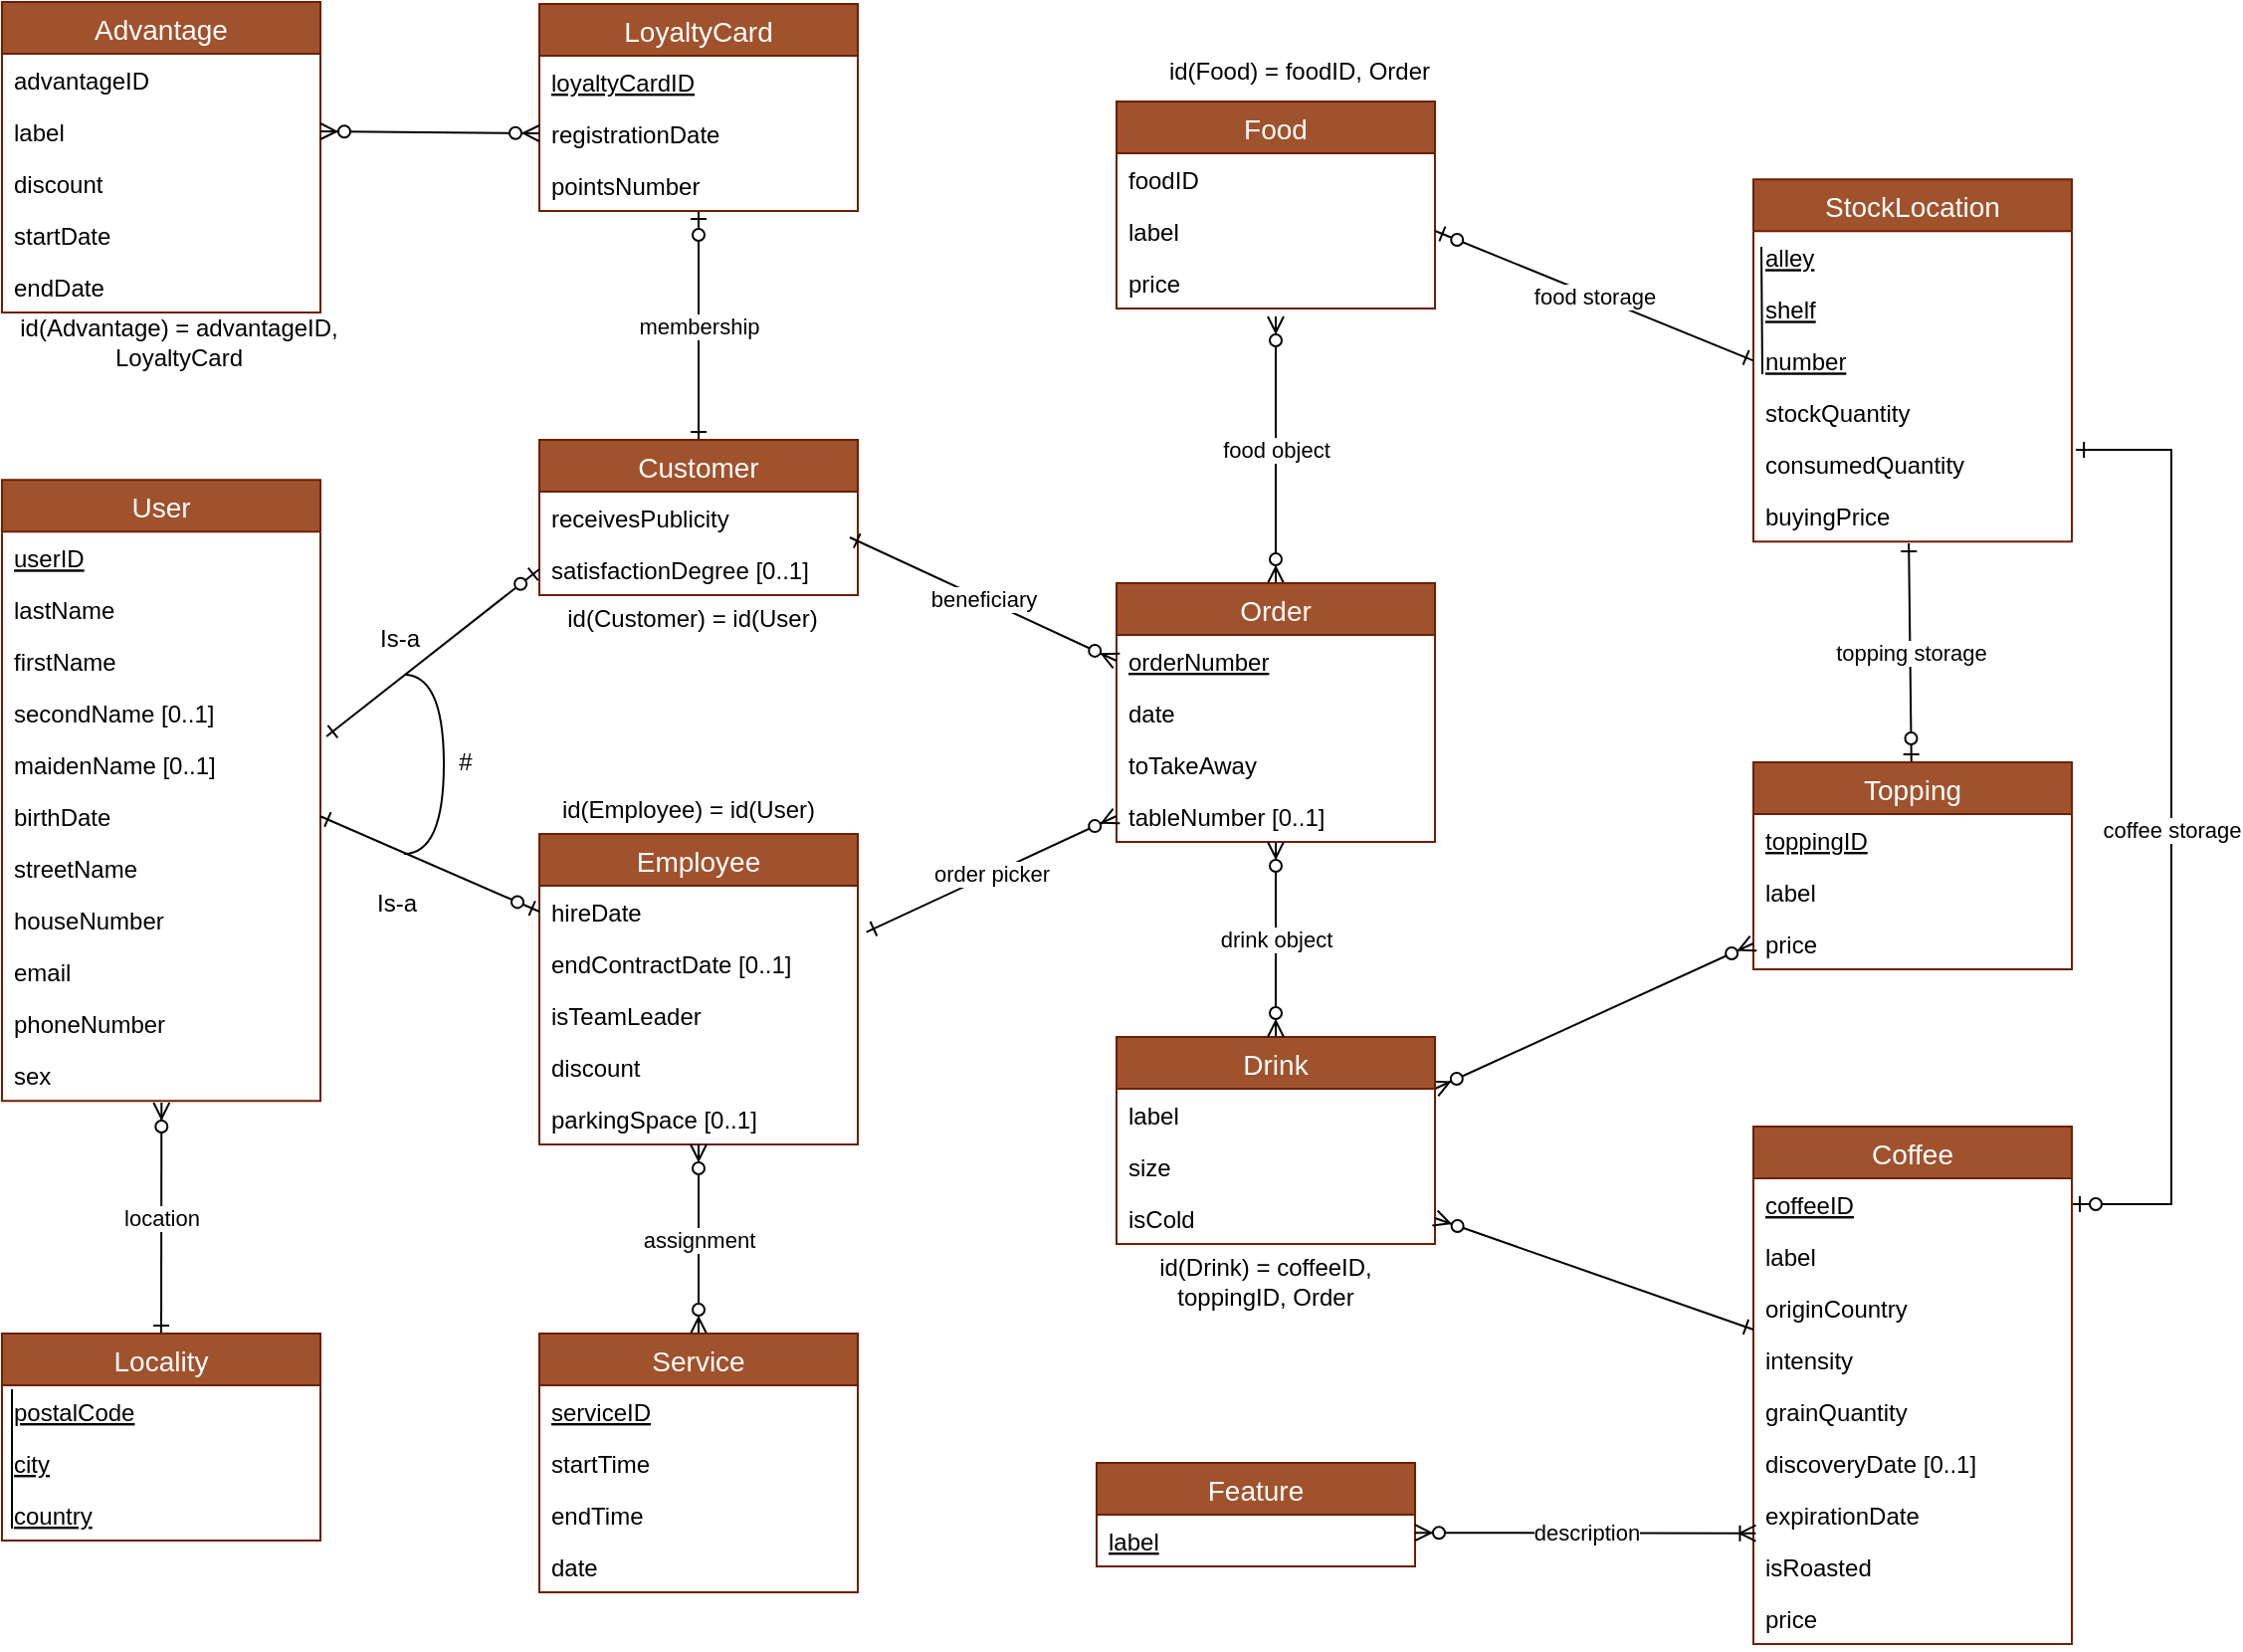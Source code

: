 <mxfile version="10.7.5" type="device"><diagram id="cqoaS8sN4eT0FMGVCEkI" name="Page-1"><mxGraphModel dx="2221" dy="824" grid="1" gridSize="10" guides="1" tooltips="1" connect="1" arrows="1" fold="1" page="1" pageScale="1" pageWidth="827" pageHeight="1169" math="0" shadow="0"><root><mxCell id="0"/><mxCell id="1" parent="0"/><mxCell id="b42VyX7tmaj3Mh8iOSEo-113" value="food object" style="edgeStyle=none;rounded=0;orthogonalLoop=1;jettySize=auto;html=1;startArrow=ERzeroToMany;startFill=1;endArrow=ERzeroToMany;endFill=1;" parent="1" edge="1"><mxGeometry relative="1" as="geometry"><mxPoint x="-160" y="412" as="sourcePoint"/><mxPoint x="-160" y="278" as="targetPoint"/></mxGeometry></mxCell><mxCell id="b42VyX7tmaj3Mh8iOSEo-1" value="Order" style="swimlane;fontStyle=0;childLayout=stackLayout;horizontal=1;startSize=26;fillColor=#a0522d;horizontalStack=0;resizeParent=1;resizeParentMax=0;resizeLast=0;collapsible=1;marginBottom=0;swimlaneFillColor=#ffffff;align=center;fontSize=14;strokeColor=#6D1F00;fontColor=#ffffff;" parent="1" vertex="1"><mxGeometry x="-240" y="412" width="160" height="130" as="geometry"/></mxCell><mxCell id="b42VyX7tmaj3Mh8iOSEo-2" value="orderNumber" style="text;strokeColor=none;fillColor=none;spacingLeft=4;spacingRight=4;overflow=hidden;rotatable=0;points=[[0,0.5],[1,0.5]];portConstraint=eastwest;fontSize=12;fontStyle=4" parent="b42VyX7tmaj3Mh8iOSEo-1" vertex="1"><mxGeometry y="26" width="160" height="26" as="geometry"/></mxCell><mxCell id="b42VyX7tmaj3Mh8iOSEo-3" value="date" style="text;strokeColor=none;fillColor=none;spacingLeft=4;spacingRight=4;overflow=hidden;rotatable=0;points=[[0,0.5],[1,0.5]];portConstraint=eastwest;fontSize=12;" parent="b42VyX7tmaj3Mh8iOSEo-1" vertex="1"><mxGeometry y="52" width="160" height="26" as="geometry"/></mxCell><mxCell id="b42VyX7tmaj3Mh8iOSEo-4" value="toTakeAway" style="text;strokeColor=none;fillColor=none;spacingLeft=4;spacingRight=4;overflow=hidden;rotatable=0;points=[[0,0.5],[1,0.5]];portConstraint=eastwest;fontSize=12;" parent="b42VyX7tmaj3Mh8iOSEo-1" vertex="1"><mxGeometry y="78" width="160" height="26" as="geometry"/></mxCell><mxCell id="b42VyX7tmaj3Mh8iOSEo-5" value="tableNumber [0..1]" style="text;strokeColor=none;fillColor=none;spacingLeft=4;spacingRight=4;overflow=hidden;rotatable=0;points=[[0,0.5],[1,0.5]];portConstraint=eastwest;fontSize=12;" parent="b42VyX7tmaj3Mh8iOSEo-1" vertex="1"><mxGeometry y="104" width="160" height="26" as="geometry"/></mxCell><mxCell id="b42VyX7tmaj3Mh8iOSEo-6" value="Food" style="swimlane;fontStyle=0;childLayout=stackLayout;horizontal=1;startSize=26;fillColor=#a0522d;horizontalStack=0;resizeParent=1;resizeParentMax=0;resizeLast=0;collapsible=1;marginBottom=0;swimlaneFillColor=#ffffff;align=center;fontSize=14;strokeColor=#6D1F00;fontColor=#ffffff;" parent="1" vertex="1"><mxGeometry x="-240" y="170" width="160" height="104" as="geometry"/></mxCell><mxCell id="b42VyX7tmaj3Mh8iOSEo-7" value="foodID" style="text;strokeColor=none;fillColor=none;spacingLeft=4;spacingRight=4;overflow=hidden;rotatable=0;points=[[0,0.5],[1,0.5]];portConstraint=eastwest;fontSize=12;fontStyle=0" parent="b42VyX7tmaj3Mh8iOSEo-6" vertex="1"><mxGeometry y="26" width="160" height="26" as="geometry"/></mxCell><mxCell id="b42VyX7tmaj3Mh8iOSEo-8" value="label" style="text;strokeColor=none;fillColor=none;spacingLeft=4;spacingRight=4;overflow=hidden;rotatable=0;points=[[0,0.5],[1,0.5]];portConstraint=eastwest;fontSize=12;" parent="b42VyX7tmaj3Mh8iOSEo-6" vertex="1"><mxGeometry y="52" width="160" height="26" as="geometry"/></mxCell><mxCell id="b42VyX7tmaj3Mh8iOSEo-9" value="price" style="text;strokeColor=none;fillColor=none;spacingLeft=4;spacingRight=4;overflow=hidden;rotatable=0;points=[[0,0.5],[1,0.5]];portConstraint=eastwest;fontSize=12;" parent="b42VyX7tmaj3Mh8iOSEo-6" vertex="1"><mxGeometry y="78" width="160" height="26" as="geometry"/></mxCell><mxCell id="b42VyX7tmaj3Mh8iOSEo-120" value="topping storage" style="edgeStyle=none;rounded=0;orthogonalLoop=1;jettySize=auto;html=1;entryX=0.488;entryY=1.032;entryDx=0;entryDy=0;entryPerimeter=0;startArrow=ERzeroToOne;startFill=1;endArrow=ERone;endFill=0;" parent="1" source="b42VyX7tmaj3Mh8iOSEo-10" target="b42VyX7tmaj3Mh8iOSEo-40" edge="1"><mxGeometry relative="1" as="geometry"/></mxCell><mxCell id="b42VyX7tmaj3Mh8iOSEo-10" value="Topping" style="swimlane;fontStyle=0;childLayout=stackLayout;horizontal=1;startSize=26;fillColor=#a0522d;horizontalStack=0;resizeParent=1;resizeParentMax=0;resizeLast=0;collapsible=1;marginBottom=0;swimlaneFillColor=#ffffff;align=center;fontSize=14;strokeColor=#6D1F00;fontColor=#ffffff;" parent="1" vertex="1"><mxGeometry x="80" y="502" width="160" height="104" as="geometry"/></mxCell><mxCell id="b42VyX7tmaj3Mh8iOSEo-11" value="toppingID" style="text;strokeColor=none;fillColor=none;spacingLeft=4;spacingRight=4;overflow=hidden;rotatable=0;points=[[0,0.5],[1,0.5]];portConstraint=eastwest;fontSize=12;fontStyle=4" parent="b42VyX7tmaj3Mh8iOSEo-10" vertex="1"><mxGeometry y="26" width="160" height="26" as="geometry"/></mxCell><mxCell id="b42VyX7tmaj3Mh8iOSEo-12" value="label" style="text;strokeColor=none;fillColor=none;spacingLeft=4;spacingRight=4;overflow=hidden;rotatable=0;points=[[0,0.5],[1,0.5]];portConstraint=eastwest;fontSize=12;" parent="b42VyX7tmaj3Mh8iOSEo-10" vertex="1"><mxGeometry y="52" width="160" height="26" as="geometry"/></mxCell><mxCell id="b42VyX7tmaj3Mh8iOSEo-13" value="price" style="text;strokeColor=none;fillColor=none;spacingLeft=4;spacingRight=4;overflow=hidden;rotatable=0;points=[[0,0.5],[1,0.5]];portConstraint=eastwest;fontSize=12;" parent="b42VyX7tmaj3Mh8iOSEo-10" vertex="1"><mxGeometry y="78" width="160" height="26" as="geometry"/></mxCell><mxCell id="b42VyX7tmaj3Mh8iOSEo-116" style="edgeStyle=none;rounded=0;orthogonalLoop=1;jettySize=auto;html=1;exitX=1;exitY=0.25;exitDx=0;exitDy=0;entryX=0;entryY=0.5;entryDx=0;entryDy=0;startArrow=ERzeroToMany;startFill=1;endArrow=ERzeroToMany;endFill=1;" parent="1" source="b42VyX7tmaj3Mh8iOSEo-15" target="b42VyX7tmaj3Mh8iOSEo-13" edge="1"><mxGeometry relative="1" as="geometry"/></mxCell><mxCell id="b42VyX7tmaj3Mh8iOSEo-15" value="Drink" style="swimlane;fontStyle=0;childLayout=stackLayout;horizontal=1;startSize=26;fillColor=#a0522d;horizontalStack=0;resizeParent=1;resizeParentMax=0;resizeLast=0;collapsible=1;marginBottom=0;swimlaneFillColor=#ffffff;align=center;fontSize=14;strokeColor=#6D1F00;fontColor=#ffffff;" parent="1" vertex="1"><mxGeometry x="-240" y="640" width="160" height="104" as="geometry"/></mxCell><mxCell id="b42VyX7tmaj3Mh8iOSEo-16" value="label" style="text;strokeColor=none;fillColor=none;spacingLeft=4;spacingRight=4;overflow=hidden;rotatable=0;points=[[0,0.5],[1,0.5]];portConstraint=eastwest;fontSize=12;" parent="b42VyX7tmaj3Mh8iOSEo-15" vertex="1"><mxGeometry y="26" width="160" height="26" as="geometry"/></mxCell><mxCell id="b42VyX7tmaj3Mh8iOSEo-17" value="size" style="text;strokeColor=none;fillColor=none;spacingLeft=4;spacingRight=4;overflow=hidden;rotatable=0;points=[[0,0.5],[1,0.5]];portConstraint=eastwest;fontSize=12;" parent="b42VyX7tmaj3Mh8iOSEo-15" vertex="1"><mxGeometry y="52" width="160" height="26" as="geometry"/></mxCell><mxCell id="b42VyX7tmaj3Mh8iOSEo-18" value="isCold" style="text;strokeColor=none;fillColor=none;spacingLeft=4;spacingRight=4;overflow=hidden;rotatable=0;points=[[0,0.5],[1,0.5]];portConstraint=eastwest;fontSize=12;" parent="b42VyX7tmaj3Mh8iOSEo-15" vertex="1"><mxGeometry y="78" width="160" height="26" as="geometry"/></mxCell><mxCell id="b42VyX7tmaj3Mh8iOSEo-121" value="coffee storage" style="edgeStyle=orthogonalEdgeStyle;rounded=0;orthogonalLoop=1;jettySize=auto;html=1;exitX=1;exitY=0.5;exitDx=0;exitDy=0;entryX=1.013;entryY=0.224;entryDx=0;entryDy=0;entryPerimeter=0;startArrow=ERzeroToOne;startFill=1;endArrow=ERone;endFill=0;" parent="1" source="b42VyX7tmaj3Mh8iOSEo-20" target="b42VyX7tmaj3Mh8iOSEo-39" edge="1"><mxGeometry relative="1" as="geometry"><Array as="points"><mxPoint x="290" y="724"/><mxPoint x="290" y="345"/></Array></mxGeometry></mxCell><mxCell id="b42VyX7tmaj3Mh8iOSEo-19" value="Coffee" style="swimlane;fontStyle=0;childLayout=stackLayout;horizontal=1;startSize=26;fillColor=#a0522d;horizontalStack=0;resizeParent=1;resizeParentMax=0;resizeLast=0;collapsible=1;marginBottom=0;swimlaneFillColor=#ffffff;align=center;fontSize=14;strokeColor=#6D1F00;fontColor=#ffffff;" parent="1" vertex="1"><mxGeometry x="80" y="685" width="160" height="260" as="geometry"/></mxCell><mxCell id="b42VyX7tmaj3Mh8iOSEo-20" value="coffeeID" style="text;strokeColor=none;fillColor=none;spacingLeft=4;spacingRight=4;overflow=hidden;rotatable=0;points=[[0,0.5],[1,0.5]];portConstraint=eastwest;fontSize=12;fontStyle=4" parent="b42VyX7tmaj3Mh8iOSEo-19" vertex="1"><mxGeometry y="26" width="160" height="26" as="geometry"/></mxCell><mxCell id="b42VyX7tmaj3Mh8iOSEo-21" value="label" style="text;strokeColor=none;fillColor=none;spacingLeft=4;spacingRight=4;overflow=hidden;rotatable=0;points=[[0,0.5],[1,0.5]];portConstraint=eastwest;fontSize=12;" parent="b42VyX7tmaj3Mh8iOSEo-19" vertex="1"><mxGeometry y="52" width="160" height="26" as="geometry"/></mxCell><mxCell id="b42VyX7tmaj3Mh8iOSEo-25" value="originCountry" style="text;strokeColor=none;fillColor=none;spacingLeft=4;spacingRight=4;overflow=hidden;rotatable=0;points=[[0,0.5],[1,0.5]];portConstraint=eastwest;fontSize=12;" parent="b42VyX7tmaj3Mh8iOSEo-19" vertex="1"><mxGeometry y="78" width="160" height="26" as="geometry"/></mxCell><mxCell id="b42VyX7tmaj3Mh8iOSEo-26" value="intensity" style="text;strokeColor=none;fillColor=none;spacingLeft=4;spacingRight=4;overflow=hidden;rotatable=0;points=[[0,0.5],[1,0.5]];portConstraint=eastwest;fontSize=12;" parent="b42VyX7tmaj3Mh8iOSEo-19" vertex="1"><mxGeometry y="104" width="160" height="26" as="geometry"/></mxCell><mxCell id="b42VyX7tmaj3Mh8iOSEo-27" value="grainQuantity" style="text;strokeColor=none;fillColor=none;spacingLeft=4;spacingRight=4;overflow=hidden;rotatable=0;points=[[0,0.5],[1,0.5]];portConstraint=eastwest;fontSize=12;" parent="b42VyX7tmaj3Mh8iOSEo-19" vertex="1"><mxGeometry y="130" width="160" height="26" as="geometry"/></mxCell><mxCell id="b42VyX7tmaj3Mh8iOSEo-28" value="discoveryDate [0..1]" style="text;strokeColor=none;fillColor=none;spacingLeft=4;spacingRight=4;overflow=hidden;rotatable=0;points=[[0,0.5],[1,0.5]];portConstraint=eastwest;fontSize=12;" parent="b42VyX7tmaj3Mh8iOSEo-19" vertex="1"><mxGeometry y="156" width="160" height="26" as="geometry"/></mxCell><mxCell id="b42VyX7tmaj3Mh8iOSEo-22" value="expirationDate" style="text;strokeColor=none;fillColor=none;spacingLeft=4;spacingRight=4;overflow=hidden;rotatable=0;points=[[0,0.5],[1,0.5]];portConstraint=eastwest;fontSize=12;" parent="b42VyX7tmaj3Mh8iOSEo-19" vertex="1"><mxGeometry y="182" width="160" height="26" as="geometry"/></mxCell><mxCell id="PVj7CXFWDgtnvnjCq2mk-2" value="isRoasted" style="text;strokeColor=none;fillColor=none;spacingLeft=4;spacingRight=4;overflow=hidden;rotatable=0;points=[[0,0.5],[1,0.5]];portConstraint=eastwest;fontSize=12;" vertex="1" parent="b42VyX7tmaj3Mh8iOSEo-19"><mxGeometry y="208" width="160" height="26" as="geometry"/></mxCell><mxCell id="b42VyX7tmaj3Mh8iOSEo-29" value="price" style="text;strokeColor=none;fillColor=none;spacingLeft=4;spacingRight=4;overflow=hidden;rotatable=0;points=[[0,0.5],[1,0.5]];portConstraint=eastwest;fontSize=12;" parent="b42VyX7tmaj3Mh8iOSEo-19" vertex="1"><mxGeometry y="234" width="160" height="26" as="geometry"/></mxCell><mxCell id="b42VyX7tmaj3Mh8iOSEo-30" value="Feature" style="swimlane;fontStyle=0;childLayout=stackLayout;horizontal=1;startSize=26;fillColor=#a0522d;horizontalStack=0;resizeParent=1;resizeParentMax=0;resizeLast=0;collapsible=1;marginBottom=0;swimlaneFillColor=#ffffff;align=center;fontSize=14;strokeColor=#6D1F00;fontColor=#ffffff;" parent="1" vertex="1"><mxGeometry x="-250" y="854" width="160" height="52" as="geometry"/></mxCell><mxCell id="b42VyX7tmaj3Mh8iOSEo-31" value="label" style="text;strokeColor=none;fillColor=none;spacingLeft=4;spacingRight=4;overflow=hidden;rotatable=0;points=[[0,0.5],[1,0.5]];portConstraint=eastwest;fontSize=12;fontStyle=4" parent="b42VyX7tmaj3Mh8iOSEo-30" vertex="1"><mxGeometry y="26" width="160" height="26" as="geometry"/></mxCell><mxCell id="b42VyX7tmaj3Mh8iOSEo-34" value="StockLocation" style="swimlane;fontStyle=0;childLayout=stackLayout;horizontal=1;startSize=26;fillColor=#a0522d;horizontalStack=0;resizeParent=1;resizeParentMax=0;resizeLast=0;collapsible=1;marginBottom=0;swimlaneFillColor=#ffffff;align=center;fontSize=14;strokeColor=#6D1F00;fontColor=#ffffff;" parent="1" vertex="1"><mxGeometry x="80" y="209.167" width="160" height="182" as="geometry"/></mxCell><mxCell id="b42VyX7tmaj3Mh8iOSEo-35" value="alley" style="text;strokeColor=none;fillColor=none;spacingLeft=4;spacingRight=4;overflow=hidden;rotatable=0;points=[[0,0.5],[1,0.5]];portConstraint=eastwest;fontSize=12;fontStyle=4" parent="b42VyX7tmaj3Mh8iOSEo-34" vertex="1"><mxGeometry y="26" width="160" height="26" as="geometry"/></mxCell><mxCell id="b42VyX7tmaj3Mh8iOSEo-36" value="shelf" style="text;strokeColor=none;fillColor=none;spacingLeft=4;spacingRight=4;overflow=hidden;rotatable=0;points=[[0,0.5],[1,0.5]];portConstraint=eastwest;fontSize=12;fontStyle=4" parent="b42VyX7tmaj3Mh8iOSEo-34" vertex="1"><mxGeometry y="52" width="160" height="26" as="geometry"/></mxCell><mxCell id="b42VyX7tmaj3Mh8iOSEo-37" value="number" style="text;strokeColor=none;fillColor=none;spacingLeft=4;spacingRight=4;overflow=hidden;rotatable=0;points=[[0,0.5],[1,0.5]];portConstraint=eastwest;fontSize=12;fontStyle=4" parent="b42VyX7tmaj3Mh8iOSEo-34" vertex="1"><mxGeometry y="78" width="160" height="26" as="geometry"/></mxCell><mxCell id="b42VyX7tmaj3Mh8iOSEo-38" value="stockQuantity" style="text;strokeColor=none;fillColor=none;spacingLeft=4;spacingRight=4;overflow=hidden;rotatable=0;points=[[0,0.5],[1,0.5]];portConstraint=eastwest;fontSize=12;" parent="b42VyX7tmaj3Mh8iOSEo-34" vertex="1"><mxGeometry y="104" width="160" height="26" as="geometry"/></mxCell><mxCell id="b42VyX7tmaj3Mh8iOSEo-39" value="consumedQuantity" style="text;strokeColor=none;fillColor=none;spacingLeft=4;spacingRight=4;overflow=hidden;rotatable=0;points=[[0,0.5],[1,0.5]];portConstraint=eastwest;fontSize=12;" parent="b42VyX7tmaj3Mh8iOSEo-34" vertex="1"><mxGeometry y="130" width="160" height="26" as="geometry"/></mxCell><mxCell id="b42VyX7tmaj3Mh8iOSEo-40" value="buyingPrice" style="text;strokeColor=none;fillColor=none;spacingLeft=4;spacingRight=4;overflow=hidden;rotatable=0;points=[[0,0.5],[1,0.5]];portConstraint=eastwest;fontSize=12;" parent="b42VyX7tmaj3Mh8iOSEo-34" vertex="1"><mxGeometry y="156" width="160" height="26" as="geometry"/></mxCell><mxCell id="b42VyX7tmaj3Mh8iOSEo-44" value="id(Drink) = coffeeID, toppingID, Order" style="text;html=1;strokeColor=none;fillColor=none;align=center;verticalAlign=middle;whiteSpace=wrap;rounded=0;" parent="1" vertex="1"><mxGeometry x="-240" y="753" width="150" height="20" as="geometry"/></mxCell><mxCell id="b42VyX7tmaj3Mh8iOSEo-45" value="id(Food) = foodID, Order" style="text;html=1;strokeColor=none;fillColor=none;align=center;verticalAlign=middle;whiteSpace=wrap;rounded=0;" parent="1" vertex="1"><mxGeometry x="-243" y="145" width="190" height="20" as="geometry"/></mxCell><mxCell id="b42VyX7tmaj3Mh8iOSEo-55" value="User" style="swimlane;fontStyle=0;childLayout=stackLayout;horizontal=1;startSize=26;fillColor=#a0522d;horizontalStack=0;resizeParent=1;resizeParentMax=0;resizeLast=0;collapsible=1;marginBottom=0;swimlaneFillColor=#ffffff;align=center;fontSize=14;strokeColor=#6D1F00;fontColor=#ffffff;" parent="1" vertex="1"><mxGeometry x="-800" y="360.121" width="160" height="312" as="geometry"/></mxCell><mxCell id="b42VyX7tmaj3Mh8iOSEo-56" value="userID" style="text;strokeColor=none;fillColor=none;spacingLeft=4;spacingRight=4;overflow=hidden;rotatable=0;points=[[0,0.5],[1,0.5]];portConstraint=eastwest;fontSize=12;fontStyle=4" parent="b42VyX7tmaj3Mh8iOSEo-55" vertex="1"><mxGeometry y="26" width="160" height="26" as="geometry"/></mxCell><mxCell id="b42VyX7tmaj3Mh8iOSEo-57" value="lastName" style="text;strokeColor=none;fillColor=none;spacingLeft=4;spacingRight=4;overflow=hidden;rotatable=0;points=[[0,0.5],[1,0.5]];portConstraint=eastwest;fontSize=12;" parent="b42VyX7tmaj3Mh8iOSEo-55" vertex="1"><mxGeometry y="52" width="160" height="26" as="geometry"/></mxCell><mxCell id="b42VyX7tmaj3Mh8iOSEo-58" value="firstName" style="text;strokeColor=none;fillColor=none;spacingLeft=4;spacingRight=4;overflow=hidden;rotatable=0;points=[[0,0.5],[1,0.5]];portConstraint=eastwest;fontSize=12;" parent="b42VyX7tmaj3Mh8iOSEo-55" vertex="1"><mxGeometry y="78" width="160" height="26" as="geometry"/></mxCell><mxCell id="b42VyX7tmaj3Mh8iOSEo-59" value="secondName [0..1]" style="text;strokeColor=none;fillColor=none;spacingLeft=4;spacingRight=4;overflow=hidden;rotatable=0;points=[[0,0.5],[1,0.5]];portConstraint=eastwest;fontSize=12;" parent="b42VyX7tmaj3Mh8iOSEo-55" vertex="1"><mxGeometry y="104" width="160" height="26" as="geometry"/></mxCell><mxCell id="b42VyX7tmaj3Mh8iOSEo-67" value="maidenName [0..1]" style="text;strokeColor=none;fillColor=none;spacingLeft=4;spacingRight=4;overflow=hidden;rotatable=0;points=[[0,0.5],[1,0.5]];portConstraint=eastwest;fontSize=12;" parent="b42VyX7tmaj3Mh8iOSEo-55" vertex="1"><mxGeometry y="130" width="160" height="26" as="geometry"/></mxCell><mxCell id="b42VyX7tmaj3Mh8iOSEo-60" value="birthDate" style="text;strokeColor=none;fillColor=none;spacingLeft=4;spacingRight=4;overflow=hidden;rotatable=0;points=[[0,0.5],[1,0.5]];portConstraint=eastwest;fontSize=12;" parent="b42VyX7tmaj3Mh8iOSEo-55" vertex="1"><mxGeometry y="156" width="160" height="26" as="geometry"/></mxCell><mxCell id="b42VyX7tmaj3Mh8iOSEo-61" value="streetName" style="text;strokeColor=none;fillColor=none;spacingLeft=4;spacingRight=4;overflow=hidden;rotatable=0;points=[[0,0.5],[1,0.5]];portConstraint=eastwest;fontSize=12;" parent="b42VyX7tmaj3Mh8iOSEo-55" vertex="1"><mxGeometry y="182" width="160" height="26" as="geometry"/></mxCell><mxCell id="b42VyX7tmaj3Mh8iOSEo-62" value="houseNumber" style="text;strokeColor=none;fillColor=none;spacingLeft=4;spacingRight=4;overflow=hidden;rotatable=0;points=[[0,0.5],[1,0.5]];portConstraint=eastwest;fontSize=12;" parent="b42VyX7tmaj3Mh8iOSEo-55" vertex="1"><mxGeometry y="208" width="160" height="26" as="geometry"/></mxCell><mxCell id="b42VyX7tmaj3Mh8iOSEo-63" value="email" style="text;strokeColor=none;fillColor=none;spacingLeft=4;spacingRight=4;overflow=hidden;rotatable=0;points=[[0,0.5],[1,0.5]];portConstraint=eastwest;fontSize=12;" parent="b42VyX7tmaj3Mh8iOSEo-55" vertex="1"><mxGeometry y="234" width="160" height="26" as="geometry"/></mxCell><mxCell id="b42VyX7tmaj3Mh8iOSEo-64" value="phoneNumber" style="text;strokeColor=none;fillColor=none;spacingLeft=4;spacingRight=4;overflow=hidden;rotatable=0;points=[[0,0.5],[1,0.5]];portConstraint=eastwest;fontSize=12;" parent="b42VyX7tmaj3Mh8iOSEo-55" vertex="1"><mxGeometry y="260" width="160" height="26" as="geometry"/></mxCell><mxCell id="b42VyX7tmaj3Mh8iOSEo-66" value="sex" style="text;strokeColor=none;fillColor=none;spacingLeft=4;spacingRight=4;overflow=hidden;rotatable=0;points=[[0,0.5],[1,0.5]];portConstraint=eastwest;fontSize=12;" parent="b42VyX7tmaj3Mh8iOSEo-55" vertex="1"><mxGeometry y="286" width="160" height="26" as="geometry"/></mxCell><mxCell id="b42VyX7tmaj3Mh8iOSEo-128" value="location" style="edgeStyle=none;rounded=0;orthogonalLoop=1;jettySize=auto;html=1;exitX=0.5;exitY=0;exitDx=0;exitDy=0;entryX=0.501;entryY=1.034;entryDx=0;entryDy=0;entryPerimeter=0;startArrow=ERone;startFill=0;endArrow=ERzeroToMany;endFill=1;" parent="1" source="b42VyX7tmaj3Mh8iOSEo-68" target="b42VyX7tmaj3Mh8iOSEo-66" edge="1"><mxGeometry relative="1" as="geometry"/></mxCell><mxCell id="b42VyX7tmaj3Mh8iOSEo-68" value="Locality" style="swimlane;fontStyle=0;childLayout=stackLayout;horizontal=1;startSize=26;fillColor=#a0522d;horizontalStack=0;resizeParent=1;resizeParentMax=0;resizeLast=0;collapsible=1;marginBottom=0;swimlaneFillColor=#ffffff;align=center;fontSize=14;strokeColor=#6D1F00;fontColor=#ffffff;" parent="1" vertex="1"><mxGeometry x="-800" y="789" width="160" height="104" as="geometry"/></mxCell><mxCell id="b42VyX7tmaj3Mh8iOSEo-69" value="postalCode" style="text;strokeColor=none;fillColor=none;spacingLeft=4;spacingRight=4;overflow=hidden;rotatable=0;points=[[0,0.5],[1,0.5]];portConstraint=eastwest;fontSize=12;fontStyle=4" parent="b42VyX7tmaj3Mh8iOSEo-68" vertex="1"><mxGeometry y="26" width="160" height="26" as="geometry"/></mxCell><mxCell id="b42VyX7tmaj3Mh8iOSEo-70" value="city" style="text;strokeColor=none;fillColor=none;spacingLeft=4;spacingRight=4;overflow=hidden;rotatable=0;points=[[0,0.5],[1,0.5]];portConstraint=eastwest;fontSize=12;fontStyle=4" parent="b42VyX7tmaj3Mh8iOSEo-68" vertex="1"><mxGeometry y="52" width="160" height="26" as="geometry"/></mxCell><mxCell id="b42VyX7tmaj3Mh8iOSEo-129" value="" style="endArrow=none;html=1;" parent="b42VyX7tmaj3Mh8iOSEo-68" edge="1"><mxGeometry width="50" height="50" relative="1" as="geometry"><mxPoint x="5" y="98" as="sourcePoint"/><mxPoint x="5" y="28" as="targetPoint"/></mxGeometry></mxCell><mxCell id="b42VyX7tmaj3Mh8iOSEo-71" value="country" style="text;strokeColor=none;fillColor=none;spacingLeft=4;spacingRight=4;overflow=hidden;rotatable=0;points=[[0,0.5],[1,0.5]];portConstraint=eastwest;fontSize=12;fontStyle=4" parent="b42VyX7tmaj3Mh8iOSEo-68" vertex="1"><mxGeometry y="78" width="160" height="26" as="geometry"/></mxCell><mxCell id="b42VyX7tmaj3Mh8iOSEo-125" value="membership" style="edgeStyle=none;rounded=0;orthogonalLoop=1;jettySize=auto;html=1;exitX=0.5;exitY=0;exitDx=0;exitDy=0;startArrow=ERone;startFill=0;endArrow=ERzeroToOne;endFill=1;" parent="1" source="b42VyX7tmaj3Mh8iOSEo-72" target="b42VyX7tmaj3Mh8iOSEo-90" edge="1"><mxGeometry relative="1" as="geometry"/></mxCell><mxCell id="b42VyX7tmaj3Mh8iOSEo-72" value="Customer" style="swimlane;fontStyle=0;childLayout=stackLayout;horizontal=1;startSize=26;fillColor=#a0522d;horizontalStack=0;resizeParent=1;resizeParentMax=0;resizeLast=0;collapsible=1;marginBottom=0;swimlaneFillColor=#ffffff;align=center;fontSize=14;strokeColor=#6D1F00;fontColor=#ffffff;" parent="1" vertex="1"><mxGeometry x="-530" y="340" width="160" height="78" as="geometry"/></mxCell><mxCell id="b42VyX7tmaj3Mh8iOSEo-73" value="receivesPublicity" style="text;strokeColor=none;fillColor=none;spacingLeft=4;spacingRight=4;overflow=hidden;rotatable=0;points=[[0,0.5],[1,0.5]];portConstraint=eastwest;fontSize=12;" parent="b42VyX7tmaj3Mh8iOSEo-72" vertex="1"><mxGeometry y="26" width="160" height="26" as="geometry"/></mxCell><mxCell id="b42VyX7tmaj3Mh8iOSEo-74" value="satisfactionDegree [0..1]" style="text;strokeColor=none;fillColor=none;spacingLeft=4;spacingRight=4;overflow=hidden;rotatable=0;points=[[0,0.5],[1,0.5]];portConstraint=eastwest;fontSize=12;" parent="b42VyX7tmaj3Mh8iOSEo-72" vertex="1"><mxGeometry y="52" width="160" height="26" as="geometry"/></mxCell><mxCell id="b42VyX7tmaj3Mh8iOSEo-76" value="Employee" style="swimlane;fontStyle=0;childLayout=stackLayout;horizontal=1;startSize=26;fillColor=#a0522d;horizontalStack=0;resizeParent=1;resizeParentMax=0;resizeLast=0;collapsible=1;marginBottom=0;swimlaneFillColor=#ffffff;align=center;fontSize=14;strokeColor=#6D1F00;fontColor=#ffffff;" parent="1" vertex="1"><mxGeometry x="-530" y="538" width="160" height="156" as="geometry"/></mxCell><mxCell id="b42VyX7tmaj3Mh8iOSEo-77" value="hireDate" style="text;strokeColor=none;fillColor=none;spacingLeft=4;spacingRight=4;overflow=hidden;rotatable=0;points=[[0,0.5],[1,0.5]];portConstraint=eastwest;fontSize=12;" parent="b42VyX7tmaj3Mh8iOSEo-76" vertex="1"><mxGeometry y="26" width="160" height="26" as="geometry"/></mxCell><mxCell id="b42VyX7tmaj3Mh8iOSEo-80" value="endContractDate [0..1]" style="text;strokeColor=none;fillColor=none;spacingLeft=4;spacingRight=4;overflow=hidden;rotatable=0;points=[[0,0.5],[1,0.5]];portConstraint=eastwest;fontSize=12;" parent="b42VyX7tmaj3Mh8iOSEo-76" vertex="1"><mxGeometry y="52" width="160" height="26" as="geometry"/></mxCell><mxCell id="b42VyX7tmaj3Mh8iOSEo-78" value="isTeamLeader" style="text;strokeColor=none;fillColor=none;spacingLeft=4;spacingRight=4;overflow=hidden;rotatable=0;points=[[0,0.5],[1,0.5]];portConstraint=eastwest;fontSize=12;" parent="b42VyX7tmaj3Mh8iOSEo-76" vertex="1"><mxGeometry y="78" width="160" height="26" as="geometry"/></mxCell><mxCell id="PVj7CXFWDgtnvnjCq2mk-1" value="discount" style="text;strokeColor=none;fillColor=none;spacingLeft=4;spacingRight=4;overflow=hidden;rotatable=0;points=[[0,0.5],[1,0.5]];portConstraint=eastwest;fontSize=12;" vertex="1" parent="b42VyX7tmaj3Mh8iOSEo-76"><mxGeometry y="104" width="160" height="26" as="geometry"/></mxCell><mxCell id="b42VyX7tmaj3Mh8iOSEo-81" value="parkingSpace [0..1]" style="text;strokeColor=none;fillColor=none;spacingLeft=4;spacingRight=4;overflow=hidden;rotatable=0;points=[[0,0.5],[1,0.5]];portConstraint=eastwest;fontSize=12;" parent="b42VyX7tmaj3Mh8iOSEo-76" vertex="1"><mxGeometry y="130" width="160" height="26" as="geometry"/></mxCell><mxCell id="b42VyX7tmaj3Mh8iOSEo-127" value="assignment" style="edgeStyle=none;rounded=0;orthogonalLoop=1;jettySize=auto;html=1;exitX=0.5;exitY=0;exitDx=0;exitDy=0;startArrow=ERzeroToMany;startFill=1;endArrow=ERzeroToMany;endFill=1;" parent="1" source="b42VyX7tmaj3Mh8iOSEo-82" target="b42VyX7tmaj3Mh8iOSEo-81" edge="1"><mxGeometry relative="1" as="geometry"/></mxCell><mxCell id="b42VyX7tmaj3Mh8iOSEo-82" value="Service" style="swimlane;fontStyle=0;childLayout=stackLayout;horizontal=1;startSize=26;fillColor=#a0522d;horizontalStack=0;resizeParent=1;resizeParentMax=0;resizeLast=0;collapsible=1;marginBottom=0;swimlaneFillColor=#ffffff;align=center;fontSize=14;strokeColor=#6D1F00;fontColor=#ffffff;" parent="1" vertex="1"><mxGeometry x="-530" y="789" width="160" height="130" as="geometry"/></mxCell><mxCell id="b42VyX7tmaj3Mh8iOSEo-83" value="serviceID" style="text;strokeColor=none;fillColor=none;spacingLeft=4;spacingRight=4;overflow=hidden;rotatable=0;points=[[0,0.5],[1,0.5]];portConstraint=eastwest;fontSize=12;fontStyle=4" parent="b42VyX7tmaj3Mh8iOSEo-82" vertex="1"><mxGeometry y="26" width="160" height="26" as="geometry"/></mxCell><mxCell id="b42VyX7tmaj3Mh8iOSEo-86" value="startTime" style="text;strokeColor=none;fillColor=none;spacingLeft=4;spacingRight=4;overflow=hidden;rotatable=0;points=[[0,0.5],[1,0.5]];portConstraint=eastwest;fontSize=12;" parent="b42VyX7tmaj3Mh8iOSEo-82" vertex="1"><mxGeometry y="52" width="160" height="26" as="geometry"/></mxCell><mxCell id="b42VyX7tmaj3Mh8iOSEo-84" value="endTime" style="text;strokeColor=none;fillColor=none;spacingLeft=4;spacingRight=4;overflow=hidden;rotatable=0;points=[[0,0.5],[1,0.5]];portConstraint=eastwest;fontSize=12;" parent="b42VyX7tmaj3Mh8iOSEo-82" vertex="1"><mxGeometry y="78" width="160" height="26" as="geometry"/></mxCell><mxCell id="b42VyX7tmaj3Mh8iOSEo-85" value="date" style="text;strokeColor=none;fillColor=none;spacingLeft=4;spacingRight=4;overflow=hidden;rotatable=0;points=[[0,0.5],[1,0.5]];portConstraint=eastwest;fontSize=12;" parent="b42VyX7tmaj3Mh8iOSEo-82" vertex="1"><mxGeometry y="104" width="160" height="26" as="geometry"/></mxCell><mxCell id="b42VyX7tmaj3Mh8iOSEo-87" value="LoyaltyCard" style="swimlane;fontStyle=0;childLayout=stackLayout;horizontal=1;startSize=26;fillColor=#a0522d;horizontalStack=0;resizeParent=1;resizeParentMax=0;resizeLast=0;collapsible=1;marginBottom=0;swimlaneFillColor=#ffffff;align=center;fontSize=14;strokeColor=#6D1F00;fontColor=#ffffff;" parent="1" vertex="1"><mxGeometry x="-530" y="121" width="160" height="104" as="geometry"/></mxCell><mxCell id="b42VyX7tmaj3Mh8iOSEo-88" value="loyaltyCardID" style="text;strokeColor=none;fillColor=none;spacingLeft=4;spacingRight=4;overflow=hidden;rotatable=0;points=[[0,0.5],[1,0.5]];portConstraint=eastwest;fontSize=12;fontStyle=4" parent="b42VyX7tmaj3Mh8iOSEo-87" vertex="1"><mxGeometry y="26" width="160" height="26" as="geometry"/></mxCell><mxCell id="b42VyX7tmaj3Mh8iOSEo-89" value="registrationDate" style="text;strokeColor=none;fillColor=none;spacingLeft=4;spacingRight=4;overflow=hidden;rotatable=0;points=[[0,0.5],[1,0.5]];portConstraint=eastwest;fontSize=12;" parent="b42VyX7tmaj3Mh8iOSEo-87" vertex="1"><mxGeometry y="52" width="160" height="26" as="geometry"/></mxCell><mxCell id="b42VyX7tmaj3Mh8iOSEo-90" value="pointsNumber" style="text;strokeColor=none;fillColor=none;spacingLeft=4;spacingRight=4;overflow=hidden;rotatable=0;points=[[0,0.5],[1,0.5]];portConstraint=eastwest;fontSize=12;" parent="b42VyX7tmaj3Mh8iOSEo-87" vertex="1"><mxGeometry y="78" width="160" height="26" as="geometry"/></mxCell><mxCell id="b42VyX7tmaj3Mh8iOSEo-91" value="Advantage" style="swimlane;fontStyle=0;childLayout=stackLayout;horizontal=1;startSize=26;fillColor=#a0522d;horizontalStack=0;resizeParent=1;resizeParentMax=0;resizeLast=0;collapsible=1;marginBottom=0;swimlaneFillColor=#ffffff;align=center;fontSize=14;strokeColor=#6D1F00;fontColor=#ffffff;" parent="1" vertex="1"><mxGeometry x="-800" y="120" width="160" height="156" as="geometry"/></mxCell><mxCell id="b42VyX7tmaj3Mh8iOSEo-92" value="advantageID" style="text;strokeColor=none;fillColor=none;spacingLeft=4;spacingRight=4;overflow=hidden;rotatable=0;points=[[0,0.5],[1,0.5]];portConstraint=eastwest;fontSize=12;" parent="b42VyX7tmaj3Mh8iOSEo-91" vertex="1"><mxGeometry y="26" width="160" height="26" as="geometry"/></mxCell><mxCell id="b42VyX7tmaj3Mh8iOSEo-93" value="label" style="text;strokeColor=none;fillColor=none;spacingLeft=4;spacingRight=4;overflow=hidden;rotatable=0;points=[[0,0.5],[1,0.5]];portConstraint=eastwest;fontSize=12;" parent="b42VyX7tmaj3Mh8iOSEo-91" vertex="1"><mxGeometry y="52" width="160" height="26" as="geometry"/></mxCell><mxCell id="b42VyX7tmaj3Mh8iOSEo-94" value="discount" style="text;strokeColor=none;fillColor=none;spacingLeft=4;spacingRight=4;overflow=hidden;rotatable=0;points=[[0,0.5],[1,0.5]];portConstraint=eastwest;fontSize=12;" parent="b42VyX7tmaj3Mh8iOSEo-91" vertex="1"><mxGeometry y="78" width="160" height="26" as="geometry"/></mxCell><mxCell id="b42VyX7tmaj3Mh8iOSEo-101" value="startDate" style="text;strokeColor=none;fillColor=none;spacingLeft=4;spacingRight=4;overflow=hidden;rotatable=0;points=[[0,0.5],[1,0.5]];portConstraint=eastwest;fontSize=12;" parent="b42VyX7tmaj3Mh8iOSEo-91" vertex="1"><mxGeometry y="104" width="160" height="26" as="geometry"/></mxCell><mxCell id="b42VyX7tmaj3Mh8iOSEo-102" value="endDate" style="text;strokeColor=none;fillColor=none;spacingLeft=4;spacingRight=4;overflow=hidden;rotatable=0;points=[[0,0.5],[1,0.5]];portConstraint=eastwest;fontSize=12;" parent="b42VyX7tmaj3Mh8iOSEo-91" vertex="1"><mxGeometry y="130" width="160" height="26" as="geometry"/></mxCell><mxCell id="b42VyX7tmaj3Mh8iOSEo-114" value="drink object" style="edgeStyle=none;rounded=0;orthogonalLoop=1;jettySize=auto;html=1;startArrow=ERzeroToMany;startFill=1;endArrow=ERzeroToMany;endFill=1;" parent="1" source="b42VyX7tmaj3Mh8iOSEo-5" target="b42VyX7tmaj3Mh8iOSEo-15" edge="1"><mxGeometry relative="1" as="geometry"/></mxCell><mxCell id="b42VyX7tmaj3Mh8iOSEo-115" style="edgeStyle=none;rounded=0;orthogonalLoop=1;jettySize=auto;html=1;exitX=1;exitY=0.5;exitDx=0;exitDy=0;startArrow=ERzeroToMany;startFill=1;endArrow=ERone;endFill=0;" parent="1" source="b42VyX7tmaj3Mh8iOSEo-18" target="b42VyX7tmaj3Mh8iOSEo-19" edge="1"><mxGeometry relative="1" as="geometry"/></mxCell><mxCell id="b42VyX7tmaj3Mh8iOSEo-117" value="food storage" style="edgeStyle=none;rounded=0;orthogonalLoop=1;jettySize=auto;html=1;exitX=1;exitY=0.5;exitDx=0;exitDy=0;entryX=0;entryY=0.5;entryDx=0;entryDy=0;startArrow=ERzeroToOne;startFill=1;endArrow=ERone;endFill=0;" parent="1" source="b42VyX7tmaj3Mh8iOSEo-8" target="b42VyX7tmaj3Mh8iOSEo-37" edge="1"><mxGeometry relative="1" as="geometry"/></mxCell><mxCell id="b42VyX7tmaj3Mh8iOSEo-119" value="" style="endArrow=none;html=1;" parent="1" edge="1"><mxGeometry width="50" height="50" relative="1" as="geometry"><mxPoint x="84.5" y="307" as="sourcePoint"/><mxPoint x="84" y="243" as="targetPoint"/></mxGeometry></mxCell><mxCell id="b42VyX7tmaj3Mh8iOSEo-122" value="description" style="edgeStyle=none;rounded=0;orthogonalLoop=1;jettySize=auto;html=1;exitX=0.008;exitY=1.014;exitDx=0;exitDy=0;startArrow=ERoneToMany;startFill=0;endArrow=ERzeroToMany;endFill=1;exitPerimeter=0;" parent="1" edge="1"><mxGeometry relative="1" as="geometry"><mxPoint x="81.235" y="889.353" as="sourcePoint"/><mxPoint x="-90" y="889.112" as="targetPoint"/></mxGeometry></mxCell><mxCell id="b42VyX7tmaj3Mh8iOSEo-123" value="beneficiary" style="edgeStyle=none;rounded=0;orthogonalLoop=1;jettySize=auto;html=1;exitX=0;exitY=0.5;exitDx=0;exitDy=0;entryX=0.975;entryY=-0.115;entryDx=0;entryDy=0;entryPerimeter=0;startArrow=ERzeroToMany;startFill=1;endArrow=ERone;endFill=0;" parent="1" source="b42VyX7tmaj3Mh8iOSEo-2" target="b42VyX7tmaj3Mh8iOSEo-74" edge="1"><mxGeometry relative="1" as="geometry"/></mxCell><mxCell id="b42VyX7tmaj3Mh8iOSEo-124" value="order picker" style="edgeStyle=none;rounded=0;orthogonalLoop=1;jettySize=auto;html=1;exitX=0;exitY=0.5;exitDx=0;exitDy=0;entryX=1.027;entryY=0.897;entryDx=0;entryDy=0;entryPerimeter=0;startArrow=ERzeroToMany;startFill=1;endArrow=ERone;endFill=0;" parent="1" source="b42VyX7tmaj3Mh8iOSEo-5" target="b42VyX7tmaj3Mh8iOSEo-77" edge="1"><mxGeometry relative="1" as="geometry"/></mxCell><mxCell id="b42VyX7tmaj3Mh8iOSEo-126" value="" style="edgeStyle=none;rounded=0;orthogonalLoop=1;jettySize=auto;html=1;exitX=0;exitY=0.5;exitDx=0;exitDy=0;entryX=1;entryY=0.5;entryDx=0;entryDy=0;startArrow=ERzeroToMany;startFill=1;endArrow=ERzeroToMany;endFill=1;" parent="1" source="b42VyX7tmaj3Mh8iOSEo-89" target="b42VyX7tmaj3Mh8iOSEo-93" edge="1"><mxGeometry relative="1" as="geometry"/></mxCell><mxCell id="b42VyX7tmaj3Mh8iOSEo-130" style="edgeStyle=none;rounded=0;orthogonalLoop=1;jettySize=auto;html=1;exitX=0;exitY=0.5;exitDx=0;exitDy=0;entryX=1.019;entryY=0.957;entryDx=0;entryDy=0;startArrow=ERzeroToOne;startFill=1;endArrow=ERone;endFill=0;entryPerimeter=0;" parent="1" source="b42VyX7tmaj3Mh8iOSEo-74" target="b42VyX7tmaj3Mh8iOSEo-59" edge="1"><mxGeometry relative="1" as="geometry"/></mxCell><mxCell id="b42VyX7tmaj3Mh8iOSEo-131" style="edgeStyle=none;rounded=0;orthogonalLoop=1;jettySize=auto;html=1;exitX=0;exitY=0.5;exitDx=0;exitDy=0;entryX=1;entryY=0.5;entryDx=0;entryDy=0;startArrow=ERzeroToOne;startFill=1;endArrow=ERone;endFill=0;" parent="1" source="b42VyX7tmaj3Mh8iOSEo-77" target="b42VyX7tmaj3Mh8iOSEo-60" edge="1"><mxGeometry relative="1" as="geometry"/></mxCell><mxCell id="b42VyX7tmaj3Mh8iOSEo-132" value="" style="shape=requiredInterface;html=1;verticalLabelPosition=bottom;" parent="1" vertex="1"><mxGeometry x="-598" y="458" width="20" height="90" as="geometry"/></mxCell><mxCell id="b42VyX7tmaj3Mh8iOSEo-133" value="#" style="text;html=1;strokeColor=none;fillColor=none;align=center;verticalAlign=middle;whiteSpace=wrap;rounded=0;" parent="1" vertex="1"><mxGeometry x="-577" y="492" width="20" height="20" as="geometry"/></mxCell><mxCell id="b42VyX7tmaj3Mh8iOSEo-134" value="id(Customer) = id(User)" style="text;html=1;strokeColor=none;fillColor=none;align=center;verticalAlign=middle;whiteSpace=wrap;rounded=0;" parent="1" vertex="1"><mxGeometry x="-518" y="420" width="130" height="20" as="geometry"/></mxCell><mxCell id="b42VyX7tmaj3Mh8iOSEo-135" value="id(Employee) = id(User)" style="text;html=1;strokeColor=none;fillColor=none;align=center;verticalAlign=middle;whiteSpace=wrap;rounded=0;" parent="1" vertex="1"><mxGeometry x="-530" y="516" width="150" height="20" as="geometry"/></mxCell><mxCell id="b42VyX7tmaj3Mh8iOSEo-136" value="id(Advantage) = advantageID, LoyaltyCard" style="text;html=1;strokeColor=none;fillColor=none;align=center;verticalAlign=middle;whiteSpace=wrap;rounded=0;" parent="1" vertex="1"><mxGeometry x="-801" y="281" width="180" height="20" as="geometry"/></mxCell><mxCell id="b42VyX7tmaj3Mh8iOSEo-141" value="Is-a" style="text;html=1;strokeColor=none;fillColor=none;align=center;verticalAlign=middle;whiteSpace=wrap;rounded=0;direction=west;" parent="1" vertex="1"><mxGeometry x="-623" y="565" width="43" height="16" as="geometry"/></mxCell><mxCell id="b42VyX7tmaj3Mh8iOSEo-142" value="Is-a" style="text;html=1;strokeColor=none;fillColor=none;align=center;verticalAlign=middle;whiteSpace=wrap;rounded=0;" parent="1" vertex="1"><mxGeometry x="-620" y="430" width="40" height="20" as="geometry"/></mxCell></root></mxGraphModel></diagram></mxfile>